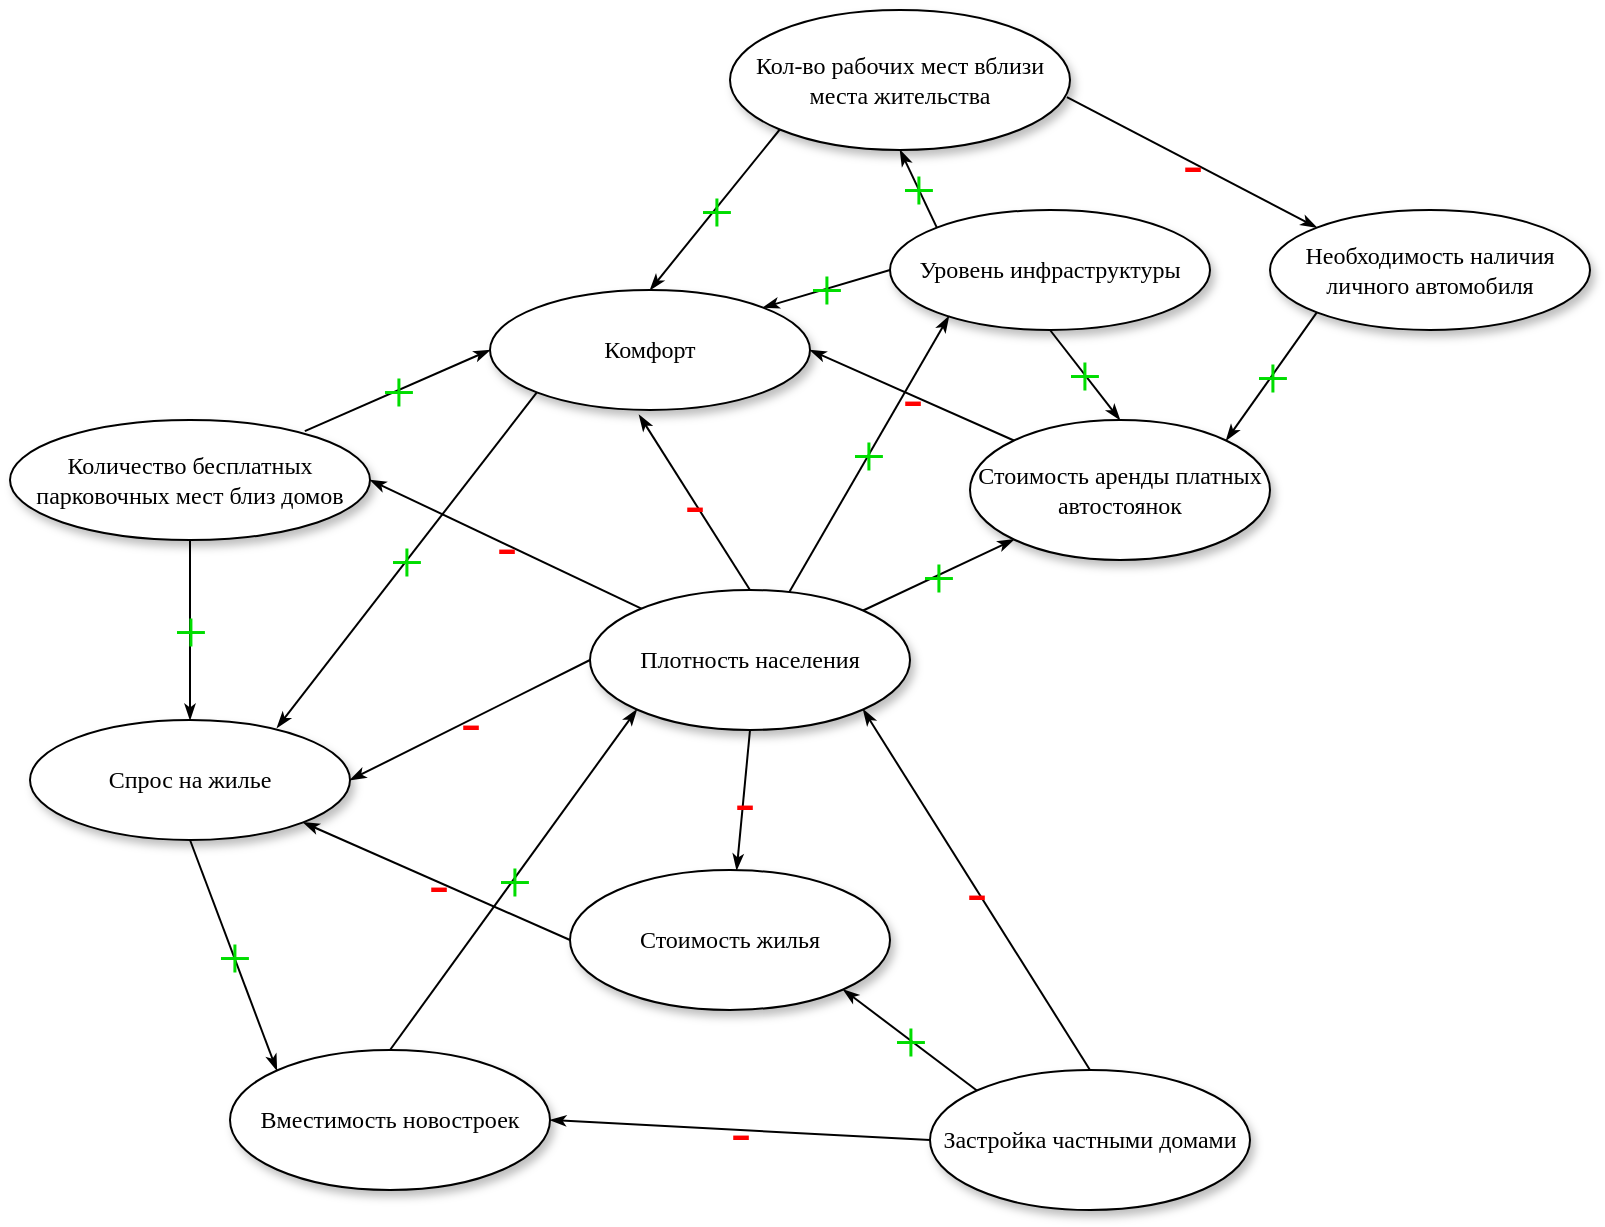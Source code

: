 <mxfile version="21.2.9" type="device">
  <diagram name="Page-1" id="42789a77-a242-8287-6e28-9cd8cfd52e62">
    <mxGraphModel dx="2329" dy="1019" grid="1" gridSize="10" guides="1" tooltips="1" connect="1" arrows="1" fold="1" page="1" pageScale="1" pageWidth="1100" pageHeight="850" background="none" math="0" shadow="0">
      <root>
        <mxCell id="0" />
        <mxCell id="1" parent="0" />
        <mxCell id="1ea317790d2ca983-13" value="+" style="edgeStyle=none;rounded=1;html=1;labelBackgroundColor=none;startArrow=none;startFill=0;startSize=5;endArrow=classicThin;endFill=1;endSize=5;jettySize=auto;orthogonalLoop=1;strokeColor=#000000;strokeWidth=1;fontFamily=Verdana;fontSize=30;fontColor=#00DD00;entryX=0.5;entryY=0;entryDx=0;entryDy=0;exitX=0.5;exitY=1;exitDx=0;exitDy=0;" parent="1" source="1ea317790d2ca983-1" target="XpjUPjb9MXX3Kuf9zRGr-11" edge="1">
          <mxGeometry x="0.0" relative="1" as="geometry">
            <mxPoint x="465" y="375" as="sourcePoint" />
            <mxPoint x="395" y="405" as="targetPoint" />
            <mxPoint as="offset" />
          </mxGeometry>
        </mxCell>
        <mxCell id="1ea317790d2ca983-1" value="Количество бесплатных парковочных мест близ домов" style="ellipse;whiteSpace=wrap;html=1;rounded=0;shadow=1;comic=0;labelBackgroundColor=none;strokeWidth=1;fontFamily=Verdana;fontSize=12;align=center;" parent="1" vertex="1">
          <mxGeometry x="155" y="330" width="180" height="60" as="geometry" />
        </mxCell>
        <mxCell id="XpjUPjb9MXX3Kuf9zRGr-2" value="Комфорт" style="ellipse;whiteSpace=wrap;html=1;rounded=0;shadow=1;comic=0;labelBackgroundColor=none;strokeWidth=1;fontFamily=Verdana;fontSize=12;align=center;" vertex="1" parent="1">
          <mxGeometry x="395" y="265" width="160" height="60" as="geometry" />
        </mxCell>
        <mxCell id="XpjUPjb9MXX3Kuf9zRGr-6" value="&lt;div&gt;-&lt;/div&gt;" style="edgeStyle=none;rounded=1;html=1;labelBackgroundColor=none;startArrow=none;startFill=0;startSize=5;endArrow=classicThin;endFill=1;endSize=5;jettySize=auto;orthogonalLoop=1;strokeColor=#000000;strokeWidth=1;fontFamily=Verdana;fontSize=30;fontColor=#ff0000;exitX=0;exitY=0;exitDx=0;exitDy=0;entryX=1;entryY=0.5;entryDx=0;entryDy=0;" edge="1" parent="1" source="XpjUPjb9MXX3Kuf9zRGr-15" target="XpjUPjb9MXX3Kuf9zRGr-2">
          <mxGeometry x="0.0" relative="1" as="geometry">
            <mxPoint x="225" y="445" as="sourcePoint" />
            <mxPoint x="185" y="405" as="targetPoint" />
            <mxPoint as="offset" />
          </mxGeometry>
        </mxCell>
        <mxCell id="XpjUPjb9MXX3Kuf9zRGr-11" value="Спрос на жилье" style="ellipse;whiteSpace=wrap;html=1;rounded=0;shadow=1;comic=0;labelBackgroundColor=none;strokeWidth=1;fontFamily=Verdana;fontSize=12;align=center;" vertex="1" parent="1">
          <mxGeometry x="165" y="480" width="160" height="60" as="geometry" />
        </mxCell>
        <mxCell id="XpjUPjb9MXX3Kuf9zRGr-12" value="Вместимость новостроек" style="ellipse;whiteSpace=wrap;html=1;rounded=0;shadow=1;comic=0;labelBackgroundColor=none;strokeWidth=1;fontFamily=Verdana;fontSize=12;align=center;" vertex="1" parent="1">
          <mxGeometry x="265" y="645" width="160" height="70" as="geometry" />
        </mxCell>
        <mxCell id="XpjUPjb9MXX3Kuf9zRGr-13" value="+" style="edgeStyle=none;rounded=1;html=1;labelBackgroundColor=none;startArrow=none;startFill=0;startSize=5;endArrow=classicThin;endFill=1;endSize=5;jettySize=auto;orthogonalLoop=1;strokeColor=#000000;strokeWidth=1;fontFamily=Verdana;fontSize=30;fontColor=#00DD00;entryX=0;entryY=0;entryDx=0;entryDy=0;exitX=0.5;exitY=1;exitDx=0;exitDy=0;" edge="1" parent="1" source="XpjUPjb9MXX3Kuf9zRGr-11" target="XpjUPjb9MXX3Kuf9zRGr-12">
          <mxGeometry x="0.002" relative="1" as="geometry">
            <mxPoint x="320" y="365" as="sourcePoint" />
            <mxPoint x="355" y="445" as="targetPoint" />
            <mxPoint as="offset" />
          </mxGeometry>
        </mxCell>
        <mxCell id="XpjUPjb9MXX3Kuf9zRGr-14" value="&lt;div&gt;-&lt;/div&gt;" style="edgeStyle=none;rounded=1;html=1;labelBackgroundColor=none;startArrow=none;startFill=0;startSize=5;endArrow=classicThin;endFill=1;endSize=5;jettySize=auto;orthogonalLoop=1;strokeColor=#000000;strokeWidth=1;fontFamily=Verdana;fontSize=30;fontColor=#ff0000;entryX=1;entryY=0.5;entryDx=0;entryDy=0;" edge="1" parent="1" source="XpjUPjb9MXX3Kuf9zRGr-22" target="1ea317790d2ca983-1">
          <mxGeometry x="0.0" relative="1" as="geometry">
            <mxPoint x="435" y="445" as="sourcePoint" />
            <mxPoint x="375" y="389" as="targetPoint" />
            <mxPoint as="offset" />
          </mxGeometry>
        </mxCell>
        <mxCell id="XpjUPjb9MXX3Kuf9zRGr-15" value="Стоимость аренды платных автостоянок" style="ellipse;whiteSpace=wrap;html=1;rounded=0;shadow=1;comic=0;labelBackgroundColor=none;strokeWidth=1;fontFamily=Verdana;fontSize=12;align=center;" vertex="1" parent="1">
          <mxGeometry x="635" y="330" width="150" height="70" as="geometry" />
        </mxCell>
        <mxCell id="XpjUPjb9MXX3Kuf9zRGr-16" value="+" style="edgeStyle=none;rounded=1;html=1;labelBackgroundColor=none;startArrow=none;startFill=0;startSize=5;endArrow=classicThin;endFill=1;endSize=5;jettySize=auto;orthogonalLoop=1;strokeColor=#000000;strokeWidth=1;fontFamily=Verdana;fontSize=30;fontColor=#00DD00;entryX=0;entryY=1;entryDx=0;entryDy=0;exitX=1;exitY=0;exitDx=0;exitDy=0;" edge="1" parent="1" source="XpjUPjb9MXX3Kuf9zRGr-22" target="XpjUPjb9MXX3Kuf9zRGr-15">
          <mxGeometry x="0.0" relative="1" as="geometry">
            <mxPoint x="685" y="445" as="sourcePoint" />
            <mxPoint x="741" y="421" as="targetPoint" />
            <mxPoint as="offset" />
          </mxGeometry>
        </mxCell>
        <mxCell id="XpjUPjb9MXX3Kuf9zRGr-17" value="+" style="edgeStyle=none;rounded=1;html=1;labelBackgroundColor=none;startArrow=none;startFill=0;startSize=5;endArrow=classicThin;endFill=1;endSize=5;jettySize=auto;orthogonalLoop=1;strokeColor=#000000;strokeWidth=1;fontFamily=Verdana;fontSize=30;fontColor=#00DD00;exitX=0.819;exitY=0.093;exitDx=0;exitDy=0;entryX=0;entryY=0.5;entryDx=0;entryDy=0;exitPerimeter=0;" edge="1" parent="1" source="1ea317790d2ca983-1" target="XpjUPjb9MXX3Kuf9zRGr-2">
          <mxGeometry x="0.0" relative="1" as="geometry">
            <mxPoint x="395" y="300" as="sourcePoint" />
            <mxPoint x="460" y="245" as="targetPoint" />
            <mxPoint as="offset" />
          </mxGeometry>
        </mxCell>
        <mxCell id="XpjUPjb9MXX3Kuf9zRGr-18" value="+" style="edgeStyle=none;rounded=1;html=1;labelBackgroundColor=none;startArrow=none;startFill=0;startSize=5;endArrow=classicThin;endFill=1;endSize=5;jettySize=auto;orthogonalLoop=1;strokeColor=#000000;strokeWidth=1;fontFamily=Verdana;fontSize=30;fontColor=#00DD00;entryX=0.772;entryY=0.064;entryDx=0;entryDy=0;exitX=0;exitY=1;exitDx=0;exitDy=0;entryPerimeter=0;" edge="1" parent="1" source="XpjUPjb9MXX3Kuf9zRGr-2" target="XpjUPjb9MXX3Kuf9zRGr-11">
          <mxGeometry x="0.0" relative="1" as="geometry">
            <mxPoint x="335" y="385" as="sourcePoint" />
            <mxPoint x="355" y="455" as="targetPoint" />
            <mxPoint as="offset" />
          </mxGeometry>
        </mxCell>
        <mxCell id="XpjUPjb9MXX3Kuf9zRGr-19" value="&lt;div&gt;-&lt;/div&gt;" style="edgeStyle=none;rounded=1;html=1;labelBackgroundColor=none;startArrow=none;startFill=0;startSize=5;endArrow=classicThin;endFill=1;endSize=5;jettySize=auto;orthogonalLoop=1;strokeColor=#000000;strokeWidth=1;fontFamily=Verdana;fontSize=30;fontColor=#ff0000;entryX=0.466;entryY=1.041;entryDx=0;entryDy=0;entryPerimeter=0;exitX=0.5;exitY=0;exitDx=0;exitDy=0;" edge="1" parent="1" source="XpjUPjb9MXX3Kuf9zRGr-22" target="XpjUPjb9MXX3Kuf9zRGr-2">
          <mxGeometry x="0.0" relative="1" as="geometry">
            <mxPoint x="495" y="415" as="sourcePoint" />
            <mxPoint x="437.5" y="355" as="targetPoint" />
            <mxPoint as="offset" />
          </mxGeometry>
        </mxCell>
        <mxCell id="XpjUPjb9MXX3Kuf9zRGr-22" value="Плотность населения" style="ellipse;whiteSpace=wrap;html=1;rounded=0;shadow=1;comic=0;labelBackgroundColor=none;strokeWidth=1;fontFamily=Verdana;fontSize=12;align=center;" vertex="1" parent="1">
          <mxGeometry x="445" y="415" width="160" height="70" as="geometry" />
        </mxCell>
        <mxCell id="XpjUPjb9MXX3Kuf9zRGr-23" value="+" style="edgeStyle=none;rounded=1;html=1;labelBackgroundColor=none;startArrow=none;startFill=0;startSize=5;endArrow=classicThin;endFill=1;endSize=5;jettySize=auto;orthogonalLoop=1;strokeColor=#000000;strokeWidth=1;fontFamily=Verdana;fontSize=30;fontColor=#00DD00;entryX=0;entryY=1;entryDx=0;entryDy=0;exitX=0.5;exitY=0;exitDx=0;exitDy=0;" edge="1" parent="1" source="XpjUPjb9MXX3Kuf9zRGr-12" target="XpjUPjb9MXX3Kuf9zRGr-22">
          <mxGeometry x="0.002" relative="1" as="geometry">
            <mxPoint x="498" y="583" as="sourcePoint" />
            <mxPoint x="638" y="615" as="targetPoint" />
            <mxPoint as="offset" />
          </mxGeometry>
        </mxCell>
        <mxCell id="XpjUPjb9MXX3Kuf9zRGr-24" value="&lt;div&gt;-&lt;/div&gt;" style="edgeStyle=none;rounded=1;html=1;labelBackgroundColor=none;startArrow=none;startFill=0;startSize=5;endArrow=classicThin;endFill=1;endSize=5;jettySize=auto;orthogonalLoop=1;strokeColor=#000000;strokeWidth=1;fontFamily=Verdana;fontSize=30;fontColor=#ff0000;entryX=1;entryY=0.5;entryDx=0;entryDy=0;exitX=0;exitY=0.5;exitDx=0;exitDy=0;" edge="1" parent="1" source="XpjUPjb9MXX3Kuf9zRGr-22" target="XpjUPjb9MXX3Kuf9zRGr-11">
          <mxGeometry x="0.0" relative="1" as="geometry">
            <mxPoint x="477" y="524" as="sourcePoint" />
            <mxPoint x="315" y="395" as="targetPoint" />
            <mxPoint as="offset" />
          </mxGeometry>
        </mxCell>
        <mxCell id="XpjUPjb9MXX3Kuf9zRGr-25" value="Застройка частными домами" style="ellipse;whiteSpace=wrap;html=1;rounded=0;shadow=1;comic=0;labelBackgroundColor=none;strokeWidth=1;fontFamily=Verdana;fontSize=12;align=center;" vertex="1" parent="1">
          <mxGeometry x="615" y="655" width="160" height="70" as="geometry" />
        </mxCell>
        <mxCell id="XpjUPjb9MXX3Kuf9zRGr-26" value="&lt;div&gt;-&lt;/div&gt;" style="edgeStyle=none;rounded=1;html=1;labelBackgroundColor=none;startArrow=none;startFill=0;startSize=5;endArrow=classicThin;endFill=1;endSize=5;jettySize=auto;orthogonalLoop=1;strokeColor=#000000;strokeWidth=1;fontFamily=Verdana;fontSize=30;fontColor=#ff0000;entryX=1;entryY=1;entryDx=0;entryDy=0;exitX=0.5;exitY=0;exitDx=0;exitDy=0;" edge="1" parent="1" source="XpjUPjb9MXX3Kuf9zRGr-25" target="XpjUPjb9MXX3Kuf9zRGr-22">
          <mxGeometry x="0.0" relative="1" as="geometry">
            <mxPoint x="855" y="533" as="sourcePoint" />
            <mxPoint x="715" y="548" as="targetPoint" />
            <mxPoint as="offset" />
          </mxGeometry>
        </mxCell>
        <mxCell id="XpjUPjb9MXX3Kuf9zRGr-27" value="&lt;div&gt;-&lt;/div&gt;" style="edgeStyle=none;rounded=1;html=1;labelBackgroundColor=none;startArrow=none;startFill=0;startSize=5;endArrow=classicThin;endFill=1;endSize=5;jettySize=auto;orthogonalLoop=1;strokeColor=#000000;strokeWidth=1;fontFamily=Verdana;fontSize=30;fontColor=#ff0000;entryX=1;entryY=0.5;entryDx=0;entryDy=0;exitX=0;exitY=0.5;exitDx=0;exitDy=0;" edge="1" parent="1" source="XpjUPjb9MXX3Kuf9zRGr-25" target="XpjUPjb9MXX3Kuf9zRGr-12">
          <mxGeometry x="0.0" relative="1" as="geometry">
            <mxPoint x="578" y="700" as="sourcePoint" />
            <mxPoint x="485" y="645" as="targetPoint" />
            <mxPoint as="offset" />
          </mxGeometry>
        </mxCell>
        <mxCell id="XpjUPjb9MXX3Kuf9zRGr-28" value="Стоимость жилья" style="ellipse;whiteSpace=wrap;html=1;rounded=0;shadow=1;comic=0;labelBackgroundColor=none;strokeWidth=1;fontFamily=Verdana;fontSize=12;align=center;" vertex="1" parent="1">
          <mxGeometry x="435" y="555" width="160" height="70" as="geometry" />
        </mxCell>
        <mxCell id="XpjUPjb9MXX3Kuf9zRGr-29" value="&lt;div&gt;-&lt;/div&gt;" style="edgeStyle=none;rounded=1;html=1;labelBackgroundColor=none;startArrow=none;startFill=0;startSize=5;endArrow=classicThin;endFill=1;endSize=5;jettySize=auto;orthogonalLoop=1;strokeColor=#000000;strokeWidth=1;fontFamily=Verdana;fontSize=30;fontColor=#ff0000;exitX=0.5;exitY=1;exitDx=0;exitDy=0;" edge="1" parent="1" source="XpjUPjb9MXX3Kuf9zRGr-22" target="XpjUPjb9MXX3Kuf9zRGr-28">
          <mxGeometry x="-0.004" relative="1" as="geometry">
            <mxPoint x="765" y="570" as="sourcePoint" />
            <mxPoint x="682" y="505" as="targetPoint" />
            <mxPoint as="offset" />
          </mxGeometry>
        </mxCell>
        <mxCell id="XpjUPjb9MXX3Kuf9zRGr-31" value="+" style="edgeStyle=none;rounded=1;html=1;labelBackgroundColor=none;startArrow=none;startFill=0;startSize=5;endArrow=classicThin;endFill=1;endSize=5;jettySize=auto;orthogonalLoop=1;strokeColor=#000000;strokeWidth=1;fontFamily=Verdana;fontSize=30;fontColor=#00DD00;entryX=1;entryY=1;entryDx=0;entryDy=0;exitX=0;exitY=0;exitDx=0;exitDy=0;" edge="1" parent="1" source="XpjUPjb9MXX3Kuf9zRGr-25" target="XpjUPjb9MXX3Kuf9zRGr-28">
          <mxGeometry x="0.002" relative="1" as="geometry">
            <mxPoint x="482" y="805" as="sourcePoint" />
            <mxPoint x="595" y="615" as="targetPoint" />
            <mxPoint as="offset" />
          </mxGeometry>
        </mxCell>
        <mxCell id="XpjUPjb9MXX3Kuf9zRGr-33" value="&lt;div&gt;-&lt;/div&gt;" style="edgeStyle=none;rounded=1;html=1;labelBackgroundColor=none;startArrow=none;startFill=0;startSize=5;endArrow=classicThin;endFill=1;endSize=5;jettySize=auto;orthogonalLoop=1;strokeColor=#000000;strokeWidth=1;fontFamily=Verdana;fontSize=30;fontColor=#ff0000;exitX=0;exitY=0.5;exitDx=0;exitDy=0;entryX=1;entryY=1;entryDx=0;entryDy=0;" edge="1" parent="1" source="XpjUPjb9MXX3Kuf9zRGr-28" target="XpjUPjb9MXX3Kuf9zRGr-11">
          <mxGeometry x="-0.004" relative="1" as="geometry">
            <mxPoint x="525" y="475" as="sourcePoint" />
            <mxPoint x="525" y="565" as="targetPoint" />
            <mxPoint as="offset" />
          </mxGeometry>
        </mxCell>
        <mxCell id="XpjUPjb9MXX3Kuf9zRGr-34" value="Уровень инфраструктуры" style="ellipse;whiteSpace=wrap;html=1;rounded=0;shadow=1;comic=0;labelBackgroundColor=none;strokeWidth=1;fontFamily=Verdana;fontSize=12;align=center;" vertex="1" parent="1">
          <mxGeometry x="595" y="225" width="160" height="60" as="geometry" />
        </mxCell>
        <mxCell id="XpjUPjb9MXX3Kuf9zRGr-35" value="+" style="edgeStyle=none;rounded=1;html=1;labelBackgroundColor=none;startArrow=none;startFill=0;startSize=5;endArrow=classicThin;endFill=1;endSize=5;jettySize=auto;orthogonalLoop=1;strokeColor=#000000;strokeWidth=1;fontFamily=Verdana;fontSize=30;fontColor=#00DD00;exitX=0;exitY=0.5;exitDx=0;exitDy=0;entryX=1;entryY=0;entryDx=0;entryDy=0;" edge="1" parent="1" source="XpjUPjb9MXX3Kuf9zRGr-34" target="XpjUPjb9MXX3Kuf9zRGr-2">
          <mxGeometry x="0.0" relative="1" as="geometry">
            <mxPoint x="325" y="241" as="sourcePoint" />
            <mxPoint x="438" y="205" as="targetPoint" />
            <mxPoint as="offset" />
          </mxGeometry>
        </mxCell>
        <mxCell id="XpjUPjb9MXX3Kuf9zRGr-37" value="+" style="edgeStyle=none;rounded=1;html=1;labelBackgroundColor=none;startArrow=none;startFill=0;startSize=5;endArrow=classicThin;endFill=1;endSize=5;jettySize=auto;orthogonalLoop=1;strokeColor=#000000;strokeWidth=1;fontFamily=Verdana;fontSize=30;fontColor=#00DD00;exitX=0.5;exitY=1;exitDx=0;exitDy=0;entryX=0.5;entryY=0;entryDx=0;entryDy=0;" edge="1" parent="1" source="XpjUPjb9MXX3Kuf9zRGr-34" target="XpjUPjb9MXX3Kuf9zRGr-15">
          <mxGeometry x="0.0" relative="1" as="geometry">
            <mxPoint x="905" y="265" as="sourcePoint" />
            <mxPoint x="805" y="335" as="targetPoint" />
            <mxPoint as="offset" />
          </mxGeometry>
        </mxCell>
        <mxCell id="XpjUPjb9MXX3Kuf9zRGr-38" value="+" style="edgeStyle=none;rounded=1;html=1;labelBackgroundColor=none;startArrow=none;startFill=0;startSize=5;endArrow=classicThin;endFill=1;endSize=5;jettySize=auto;orthogonalLoop=1;strokeColor=#000000;strokeWidth=1;fontFamily=Verdana;fontSize=30;fontColor=#00DD00;entryX=0.184;entryY=0.886;entryDx=0;entryDy=0;entryPerimeter=0;" edge="1" parent="1" source="XpjUPjb9MXX3Kuf9zRGr-22" target="XpjUPjb9MXX3Kuf9zRGr-34">
          <mxGeometry x="0.0" relative="1" as="geometry">
            <mxPoint x="555" y="415" as="sourcePoint" />
            <mxPoint x="635" y="365" as="targetPoint" />
            <mxPoint as="offset" />
          </mxGeometry>
        </mxCell>
        <mxCell id="XpjUPjb9MXX3Kuf9zRGr-41" value="Кол-во рабочих мест вблизи места жительства" style="ellipse;whiteSpace=wrap;html=1;rounded=0;shadow=1;comic=0;labelBackgroundColor=none;strokeWidth=1;fontFamily=Verdana;fontSize=12;align=center;" vertex="1" parent="1">
          <mxGeometry x="515" y="125" width="170" height="70" as="geometry" />
        </mxCell>
        <mxCell id="XpjUPjb9MXX3Kuf9zRGr-42" value="+" style="edgeStyle=none;rounded=1;html=1;labelBackgroundColor=none;startArrow=none;startFill=0;startSize=5;endArrow=classicThin;endFill=1;endSize=5;jettySize=auto;orthogonalLoop=1;strokeColor=#000000;strokeWidth=1;fontFamily=Verdana;fontSize=30;fontColor=#00DD00;exitX=0;exitY=0;exitDx=0;exitDy=0;entryX=0.5;entryY=1;entryDx=0;entryDy=0;" edge="1" parent="1" source="XpjUPjb9MXX3Kuf9zRGr-34" target="XpjUPjb9MXX3Kuf9zRGr-41">
          <mxGeometry x="0.0" relative="1" as="geometry">
            <mxPoint x="715" y="255" as="sourcePoint" />
            <mxPoint x="750" y="345" as="targetPoint" />
            <mxPoint as="offset" />
          </mxGeometry>
        </mxCell>
        <mxCell id="XpjUPjb9MXX3Kuf9zRGr-43" value="+" style="edgeStyle=none;rounded=1;html=1;labelBackgroundColor=none;startArrow=none;startFill=0;startSize=5;endArrow=classicThin;endFill=1;endSize=5;jettySize=auto;orthogonalLoop=1;strokeColor=#000000;strokeWidth=1;fontFamily=Verdana;fontSize=30;fontColor=#00DD00;exitX=0;exitY=1;exitDx=0;exitDy=0;entryX=0.5;entryY=0;entryDx=0;entryDy=0;" edge="1" parent="1" source="XpjUPjb9MXX3Kuf9zRGr-41" target="XpjUPjb9MXX3Kuf9zRGr-2">
          <mxGeometry x="0.0" relative="1" as="geometry">
            <mxPoint x="635" y="225" as="sourcePoint" />
            <mxPoint x="552" y="264" as="targetPoint" />
            <mxPoint as="offset" />
          </mxGeometry>
        </mxCell>
        <mxCell id="XpjUPjb9MXX3Kuf9zRGr-44" value="Необходимость наличия личного автомобиля" style="ellipse;whiteSpace=wrap;html=1;rounded=0;shadow=1;comic=0;labelBackgroundColor=none;strokeWidth=1;fontFamily=Verdana;fontSize=12;align=center;" vertex="1" parent="1">
          <mxGeometry x="785" y="225" width="160" height="60" as="geometry" />
        </mxCell>
        <mxCell id="XpjUPjb9MXX3Kuf9zRGr-46" value="&lt;div&gt;-&lt;/div&gt;" style="edgeStyle=none;rounded=1;html=1;labelBackgroundColor=none;startArrow=none;startFill=0;startSize=5;endArrow=classicThin;endFill=1;endSize=5;jettySize=auto;orthogonalLoop=1;strokeColor=#000000;strokeWidth=1;fontFamily=Verdana;fontSize=30;fontColor=#ff0000;exitX=0.991;exitY=0.622;exitDx=0;exitDy=0;entryX=0;entryY=0;entryDx=0;entryDy=0;exitPerimeter=0;" edge="1" parent="1" source="XpjUPjb9MXX3Kuf9zRGr-41" target="XpjUPjb9MXX3Kuf9zRGr-44">
          <mxGeometry x="0.0" relative="1" as="geometry">
            <mxPoint x="337" y="255" as="sourcePoint" />
            <mxPoint x="235" y="195" as="targetPoint" />
            <mxPoint as="offset" />
          </mxGeometry>
        </mxCell>
        <mxCell id="XpjUPjb9MXX3Kuf9zRGr-48" value="+" style="edgeStyle=none;rounded=1;html=1;labelBackgroundColor=none;startArrow=none;startFill=0;startSize=5;endArrow=classicThin;endFill=1;endSize=5;jettySize=auto;orthogonalLoop=1;strokeColor=#000000;strokeWidth=1;fontFamily=Verdana;fontSize=30;fontColor=#00DD00;exitX=0;exitY=1;exitDx=0;exitDy=0;entryX=1;entryY=0;entryDx=0;entryDy=0;" edge="1" parent="1" source="XpjUPjb9MXX3Kuf9zRGr-44" target="XpjUPjb9MXX3Kuf9zRGr-15">
          <mxGeometry x="0.0" relative="1" as="geometry">
            <mxPoint x="805" y="370" as="sourcePoint" />
            <mxPoint x="840" y="415" as="targetPoint" />
            <mxPoint as="offset" />
          </mxGeometry>
        </mxCell>
      </root>
    </mxGraphModel>
  </diagram>
</mxfile>
